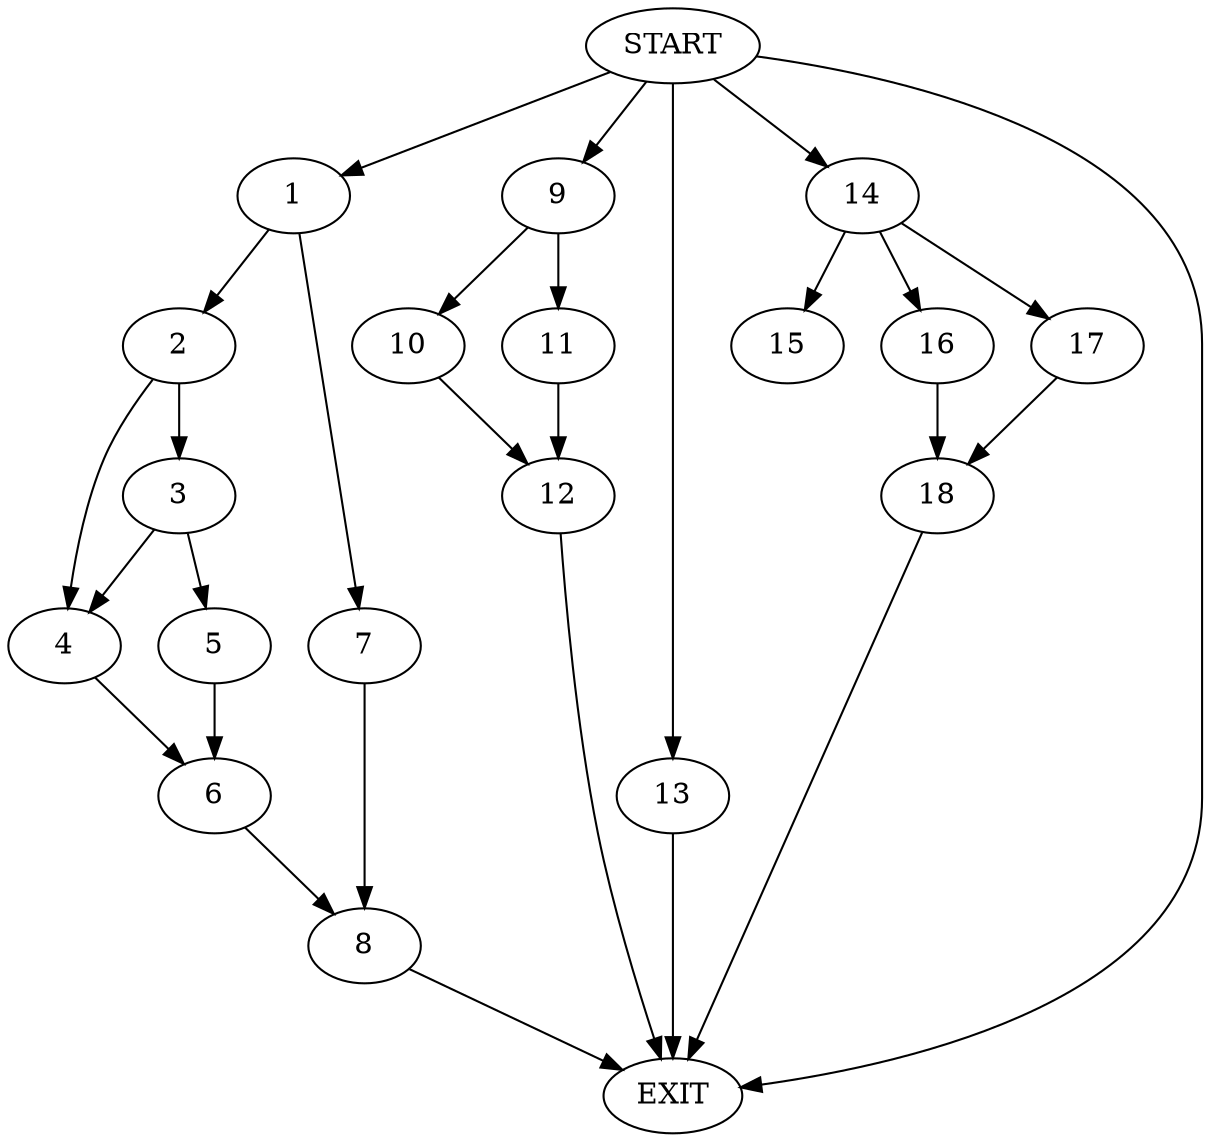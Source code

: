 digraph { 
0 [label="START"];
1;
2;
3;
4;
5;
6;
7;
8;
9;
10;
11;
12;
13;
14;
15;
16;
17;
18;
19[label="EXIT"];
0 -> 19;
0 -> 1;
0:s2 -> 9;
0:s3 -> 13;
0:s4 -> 14;
1 -> 2;
1 -> 7;
2 -> 4;
2 -> 3;
3 -> 4;
3 -> 5;
4 -> 6;
5 -> 6;
6 -> 8;
7 -> 8;
8 -> 19;
9 -> 10;
9 -> 11;
10 -> 12;
11 -> 12;
12 -> 19;
13 -> 19;
14 -> 17;
14 -> 15;
14:s2 -> 16;
16 -> 18;
17 -> 18;
18 -> 19;
}